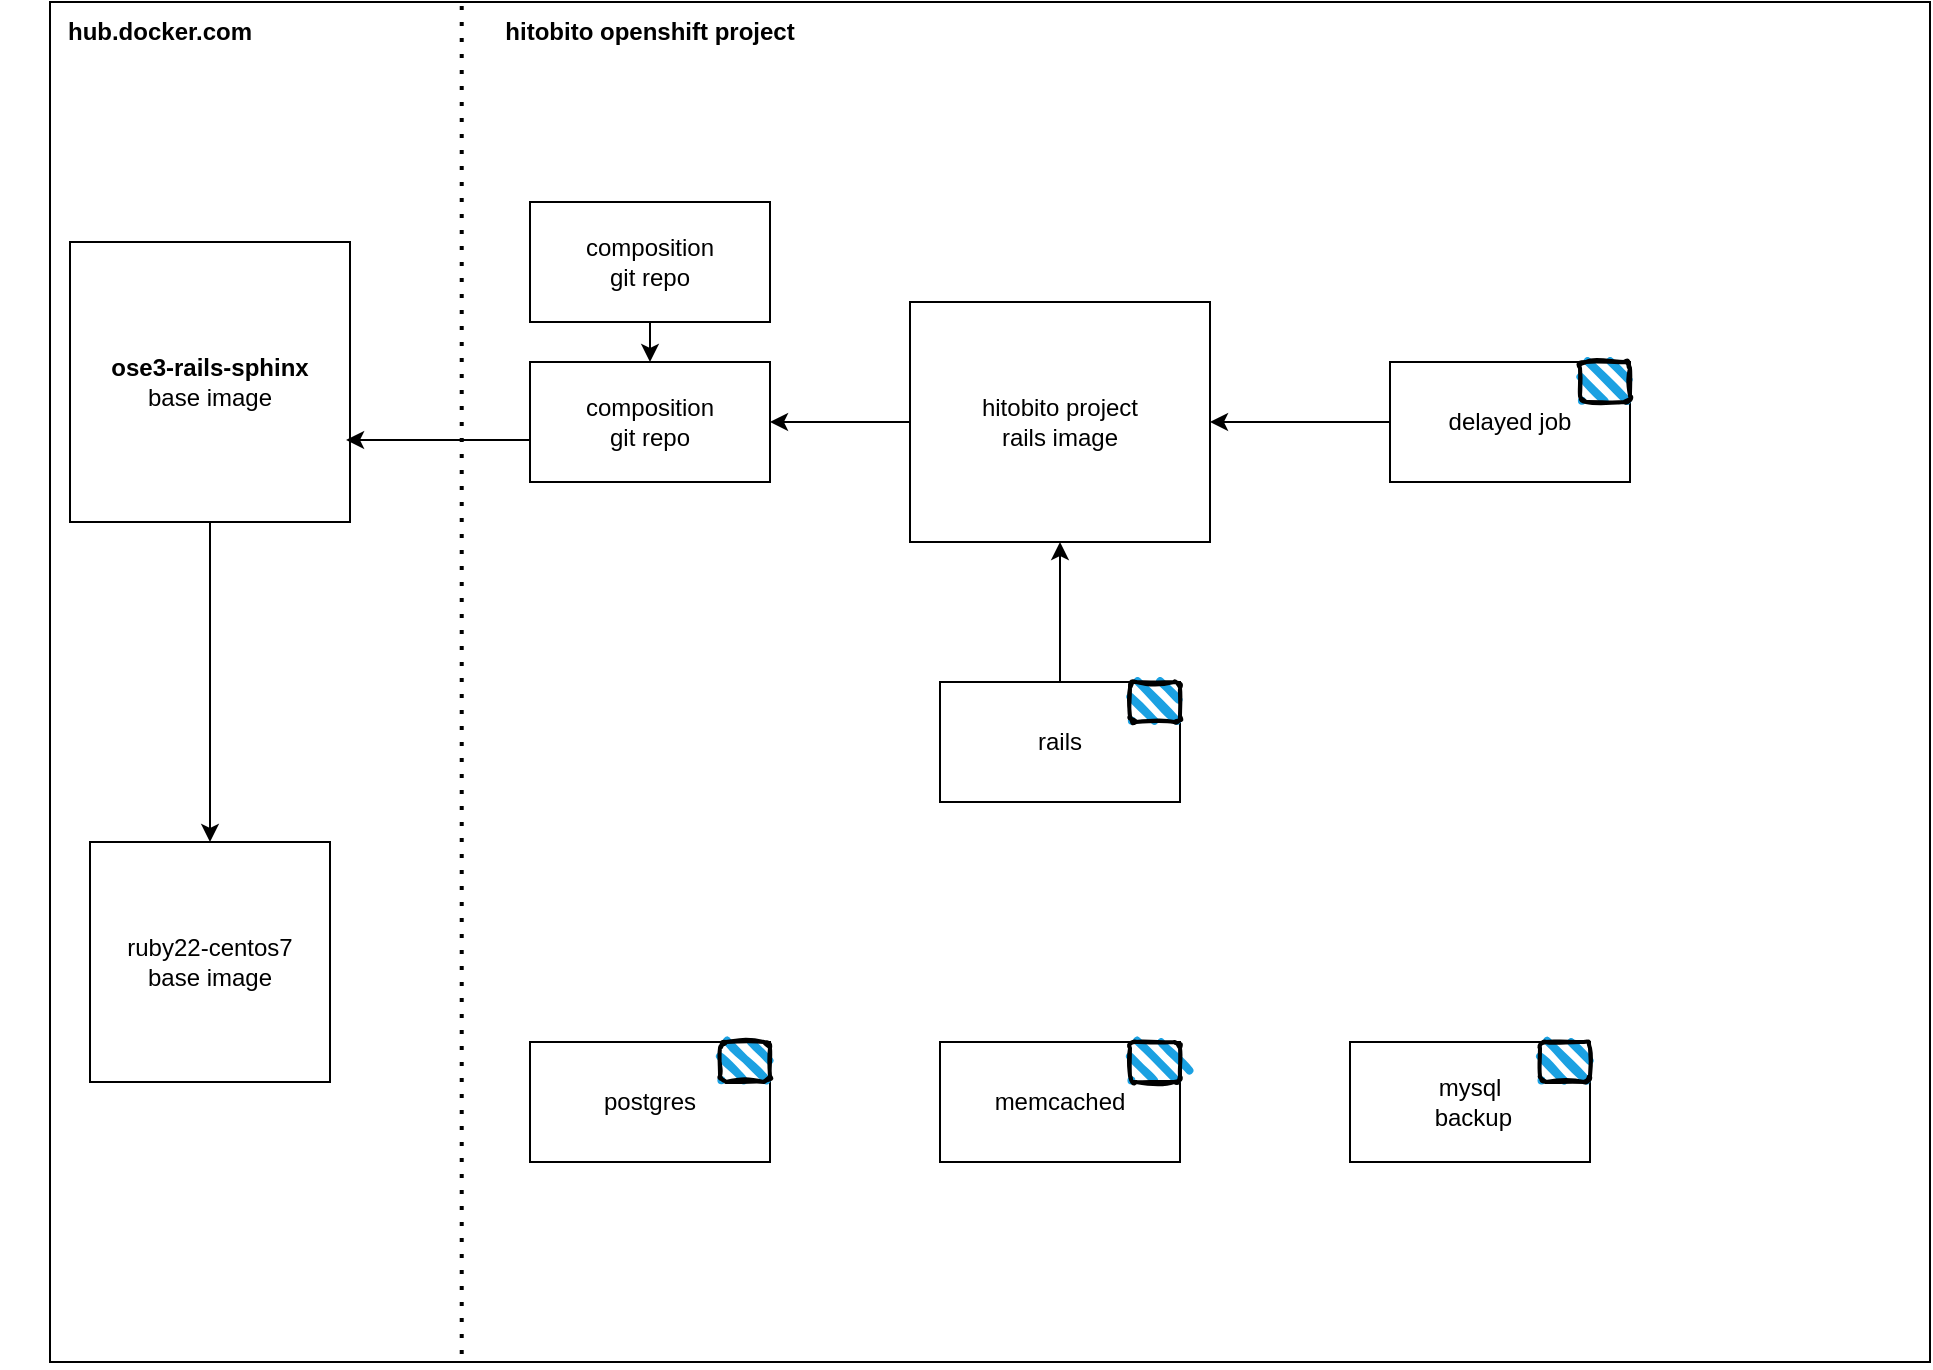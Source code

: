 <mxfile version="24.7.8">
  <diagram name="Page-1" id="PaBLHqTE_CmFPcXBeANT">
    <mxGraphModel dx="2084" dy="1105" grid="1" gridSize="10" guides="1" tooltips="1" connect="1" arrows="1" fold="1" page="1" pageScale="1" pageWidth="850" pageHeight="1100" math="0" shadow="0">
      <root>
        <mxCell id="0" />
        <mxCell id="1" parent="0" />
        <mxCell id="HZx76KmkkGWsenAYku1G-1" value="" style="rounded=0;whiteSpace=wrap;html=1;" vertex="1" parent="1">
          <mxGeometry x="-90" y="140" width="940" height="680" as="geometry" />
        </mxCell>
        <mxCell id="HZx76KmkkGWsenAYku1G-2" value="&lt;b&gt;hub.docker.com&lt;/b&gt;" style="text;html=1;align=center;verticalAlign=middle;whiteSpace=wrap;rounded=0;" vertex="1" parent="1">
          <mxGeometry x="-90" y="140" width="110" height="30" as="geometry" />
        </mxCell>
        <mxCell id="HZx76KmkkGWsenAYku1G-4" value="" style="whiteSpace=wrap;html=1;aspect=fixed;" vertex="1" parent="1">
          <mxGeometry x="-80" y="260" width="140" height="140" as="geometry" />
        </mxCell>
        <mxCell id="HZx76KmkkGWsenAYku1G-5" value="&lt;div&gt;&lt;b&gt;ose3-rails-sphinx&lt;br&gt;&lt;/b&gt;base image&lt;b&gt;&lt;br&gt;&lt;/b&gt;&lt;/div&gt;" style="text;html=1;align=center;verticalAlign=middle;whiteSpace=wrap;rounded=0;" vertex="1" parent="1">
          <mxGeometry x="-115" y="315" width="210" height="30" as="geometry" />
        </mxCell>
        <mxCell id="HZx76KmkkGWsenAYku1G-7" value="" style="whiteSpace=wrap;html=1;aspect=fixed;" vertex="1" parent="1">
          <mxGeometry x="-70" y="560" width="120" height="120" as="geometry" />
        </mxCell>
        <mxCell id="HZx76KmkkGWsenAYku1G-8" value="&lt;div&gt;ruby22-centos7&lt;/div&gt;&lt;div&gt;base image&lt;/div&gt;" style="text;html=1;align=center;verticalAlign=middle;whiteSpace=wrap;rounded=0;" vertex="1" parent="1">
          <mxGeometry x="-115" y="605" width="210" height="30" as="geometry" />
        </mxCell>
        <mxCell id="HZx76KmkkGWsenAYku1G-9" value="" style="endArrow=classic;html=1;rounded=0;exitX=0.5;exitY=1;exitDx=0;exitDy=0;entryX=0.5;entryY=0;entryDx=0;entryDy=0;" edge="1" parent="1" source="HZx76KmkkGWsenAYku1G-4" target="HZx76KmkkGWsenAYku1G-7">
          <mxGeometry width="50" height="50" relative="1" as="geometry">
            <mxPoint x="400" y="620" as="sourcePoint" />
            <mxPoint x="450" y="570" as="targetPoint" />
          </mxGeometry>
        </mxCell>
        <mxCell id="HZx76KmkkGWsenAYku1G-10" value="" style="endArrow=none;dashed=1;html=1;dashPattern=1 3;strokeWidth=2;rounded=0;exitX=0.219;exitY=0.003;exitDx=0;exitDy=0;entryX=0.219;entryY=1.001;entryDx=0;entryDy=0;exitPerimeter=0;entryPerimeter=0;" edge="1" parent="1" source="HZx76KmkkGWsenAYku1G-1" target="HZx76KmkkGWsenAYku1G-1">
          <mxGeometry width="50" height="50" relative="1" as="geometry">
            <mxPoint x="400" y="620" as="sourcePoint" />
            <mxPoint x="450" y="570" as="targetPoint" />
          </mxGeometry>
        </mxCell>
        <mxCell id="HZx76KmkkGWsenAYku1G-11" value="&lt;div&gt;&lt;b&gt;hitobito openshift project&lt;/b&gt;&lt;/div&gt;" style="text;html=1;align=center;verticalAlign=middle;whiteSpace=wrap;rounded=0;" vertex="1" parent="1">
          <mxGeometry x="110" y="140" width="200" height="30" as="geometry" />
        </mxCell>
        <mxCell id="HZx76KmkkGWsenAYku1G-12" value="&lt;div&gt;composition&lt;/div&gt;&lt;div&gt;git repo&lt;br&gt;&lt;/div&gt;" style="rounded=0;whiteSpace=wrap;html=1;" vertex="1" parent="1">
          <mxGeometry x="150" y="240" width="120" height="60" as="geometry" />
        </mxCell>
        <mxCell id="HZx76KmkkGWsenAYku1G-13" value="&lt;div&gt;composition&lt;/div&gt;&lt;div&gt;git repo&lt;br&gt;&lt;/div&gt;" style="rounded=0;whiteSpace=wrap;html=1;" vertex="1" parent="1">
          <mxGeometry x="150" y="320" width="120" height="60" as="geometry" />
        </mxCell>
        <mxCell id="HZx76KmkkGWsenAYku1G-14" value="" style="endArrow=classic;html=1;rounded=0;exitX=0.5;exitY=1;exitDx=0;exitDy=0;entryX=0.5;entryY=0;entryDx=0;entryDy=0;" edge="1" parent="1" source="HZx76KmkkGWsenAYku1G-12" target="HZx76KmkkGWsenAYku1G-13">
          <mxGeometry width="50" height="50" relative="1" as="geometry">
            <mxPoint x="540" y="620" as="sourcePoint" />
            <mxPoint x="590" y="570" as="targetPoint" />
          </mxGeometry>
        </mxCell>
        <mxCell id="HZx76KmkkGWsenAYku1G-15" value="" style="endArrow=classic;html=1;rounded=0;exitX=0;exitY=0.65;exitDx=0;exitDy=0;entryX=0.986;entryY=0.707;entryDx=0;entryDy=0;entryPerimeter=0;exitPerimeter=0;" edge="1" parent="1" source="HZx76KmkkGWsenAYku1G-13" target="HZx76KmkkGWsenAYku1G-4">
          <mxGeometry width="50" height="50" relative="1" as="geometry">
            <mxPoint x="540" y="620" as="sourcePoint" />
            <mxPoint x="590" y="570" as="targetPoint" />
          </mxGeometry>
        </mxCell>
        <mxCell id="HZx76KmkkGWsenAYku1G-16" value="&lt;div&gt;hitobito project&lt;/div&gt;&lt;div&gt;rails image&lt;/div&gt;" style="rounded=0;whiteSpace=wrap;html=1;" vertex="1" parent="1">
          <mxGeometry x="340" y="290" width="150" height="120" as="geometry" />
        </mxCell>
        <mxCell id="HZx76KmkkGWsenAYku1G-17" value="" style="endArrow=classic;html=1;rounded=0;exitX=0;exitY=0.5;exitDx=0;exitDy=0;entryX=1;entryY=0.5;entryDx=0;entryDy=0;" edge="1" parent="1" source="HZx76KmkkGWsenAYku1G-16" target="HZx76KmkkGWsenAYku1G-13">
          <mxGeometry width="50" height="50" relative="1" as="geometry">
            <mxPoint x="540" y="620" as="sourcePoint" />
            <mxPoint x="590" y="570" as="targetPoint" />
          </mxGeometry>
        </mxCell>
        <mxCell id="HZx76KmkkGWsenAYku1G-20" value="rails" style="rounded=0;whiteSpace=wrap;html=1;" vertex="1" parent="1">
          <mxGeometry x="355" y="480" width="120" height="60" as="geometry" />
        </mxCell>
        <mxCell id="HZx76KmkkGWsenAYku1G-21" value="" style="endArrow=classic;html=1;rounded=0;exitX=0.5;exitY=0;exitDx=0;exitDy=0;entryX=0.5;entryY=1;entryDx=0;entryDy=0;" edge="1" parent="1" source="HZx76KmkkGWsenAYku1G-20" target="HZx76KmkkGWsenAYku1G-16">
          <mxGeometry width="50" height="50" relative="1" as="geometry">
            <mxPoint x="540" y="620" as="sourcePoint" />
            <mxPoint x="590" y="570" as="targetPoint" />
          </mxGeometry>
        </mxCell>
        <mxCell id="HZx76KmkkGWsenAYku1G-23" value="" style="rounded=1;whiteSpace=wrap;html=1;strokeWidth=2;fillWeight=4;hachureGap=8;hachureAngle=45;fillColor=#1ba1e2;sketch=1;" vertex="1" parent="1">
          <mxGeometry x="450" y="480" width="25" height="20" as="geometry" />
        </mxCell>
        <mxCell id="HZx76KmkkGWsenAYku1G-25" value="delayed job" style="rounded=0;whiteSpace=wrap;html=1;" vertex="1" parent="1">
          <mxGeometry x="580" y="320" width="120" height="60" as="geometry" />
        </mxCell>
        <mxCell id="HZx76KmkkGWsenAYku1G-26" value="" style="rounded=1;whiteSpace=wrap;html=1;strokeWidth=2;fillWeight=4;hachureGap=8;hachureAngle=45;fillColor=#1ba1e2;sketch=1;" vertex="1" parent="1">
          <mxGeometry x="675" y="320" width="25" height="20" as="geometry" />
        </mxCell>
        <mxCell id="HZx76KmkkGWsenAYku1G-27" value="" style="endArrow=classic;html=1;rounded=0;exitX=0;exitY=0.5;exitDx=0;exitDy=0;entryX=1;entryY=0.5;entryDx=0;entryDy=0;" edge="1" parent="1" source="HZx76KmkkGWsenAYku1G-25" target="HZx76KmkkGWsenAYku1G-16">
          <mxGeometry width="50" height="50" relative="1" as="geometry">
            <mxPoint x="540" y="620" as="sourcePoint" />
            <mxPoint x="590" y="570" as="targetPoint" />
          </mxGeometry>
        </mxCell>
        <mxCell id="HZx76KmkkGWsenAYku1G-28" value="memcached" style="rounded=0;whiteSpace=wrap;html=1;" vertex="1" parent="1">
          <mxGeometry x="355" y="660" width="120" height="60" as="geometry" />
        </mxCell>
        <mxCell id="HZx76KmkkGWsenAYku1G-29" value="" style="rounded=1;whiteSpace=wrap;html=1;strokeWidth=2;fillWeight=4;hachureGap=8;hachureAngle=45;fillColor=#1ba1e2;sketch=1;" vertex="1" parent="1">
          <mxGeometry x="450" y="660" width="25" height="20" as="geometry" />
        </mxCell>
        <mxCell id="HZx76KmkkGWsenAYku1G-32" value="&lt;div&gt;mysql&lt;/div&gt;&lt;div&gt;&amp;nbsp;backup&lt;/div&gt;" style="rounded=0;whiteSpace=wrap;html=1;" vertex="1" parent="1">
          <mxGeometry x="560" y="660" width="120" height="60" as="geometry" />
        </mxCell>
        <mxCell id="HZx76KmkkGWsenAYku1G-33" value="" style="rounded=1;whiteSpace=wrap;html=1;strokeWidth=2;fillWeight=4;hachureGap=8;hachureAngle=45;fillColor=#1ba1e2;sketch=1;" vertex="1" parent="1">
          <mxGeometry x="655" y="660" width="25" height="20" as="geometry" />
        </mxCell>
        <mxCell id="HZx76KmkkGWsenAYku1G-34" value="postgres" style="rounded=0;whiteSpace=wrap;html=1;" vertex="1" parent="1">
          <mxGeometry x="150" y="660" width="120" height="60" as="geometry" />
        </mxCell>
        <mxCell id="HZx76KmkkGWsenAYku1G-35" value="" style="rounded=1;whiteSpace=wrap;html=1;strokeWidth=2;fillWeight=4;hachureGap=8;hachureAngle=45;fillColor=#1ba1e2;sketch=1;" vertex="1" parent="1">
          <mxGeometry x="245" y="660" width="25" height="20" as="geometry" />
        </mxCell>
      </root>
    </mxGraphModel>
  </diagram>
</mxfile>
